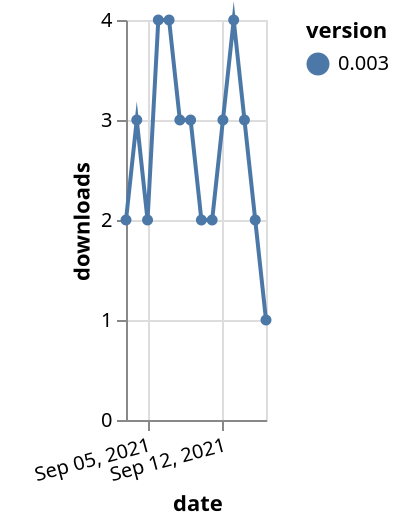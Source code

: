 {"$schema": "https://vega.github.io/schema/vega-lite/v5.json", "description": "A simple bar chart with embedded data.", "data": {"values": [{"date": "2021-09-03", "total": 2353, "delta": 2, "version": "0.003"}, {"date": "2021-09-04", "total": 2356, "delta": 3, "version": "0.003"}, {"date": "2021-09-05", "total": 2358, "delta": 2, "version": "0.003"}, {"date": "2021-09-06", "total": 2362, "delta": 4, "version": "0.003"}, {"date": "2021-09-07", "total": 2366, "delta": 4, "version": "0.003"}, {"date": "2021-09-08", "total": 2369, "delta": 3, "version": "0.003"}, {"date": "2021-09-09", "total": 2372, "delta": 3, "version": "0.003"}, {"date": "2021-09-10", "total": 2374, "delta": 2, "version": "0.003"}, {"date": "2021-09-11", "total": 2376, "delta": 2, "version": "0.003"}, {"date": "2021-09-12", "total": 2379, "delta": 3, "version": "0.003"}, {"date": "2021-09-13", "total": 2383, "delta": 4, "version": "0.003"}, {"date": "2021-09-14", "total": 2386, "delta": 3, "version": "0.003"}, {"date": "2021-09-15", "total": 2388, "delta": 2, "version": "0.003"}, {"date": "2021-09-16", "total": 2389, "delta": 1, "version": "0.003"}]}, "width": "container", "mark": {"type": "line", "point": {"filled": true}}, "encoding": {"x": {"field": "date", "type": "temporal", "timeUnit": "yearmonthdate", "title": "date", "axis": {"labelAngle": -15}}, "y": {"field": "delta", "type": "quantitative", "title": "downloads"}, "color": {"field": "version", "type": "nominal"}, "tooltip": {"field": "delta"}}}